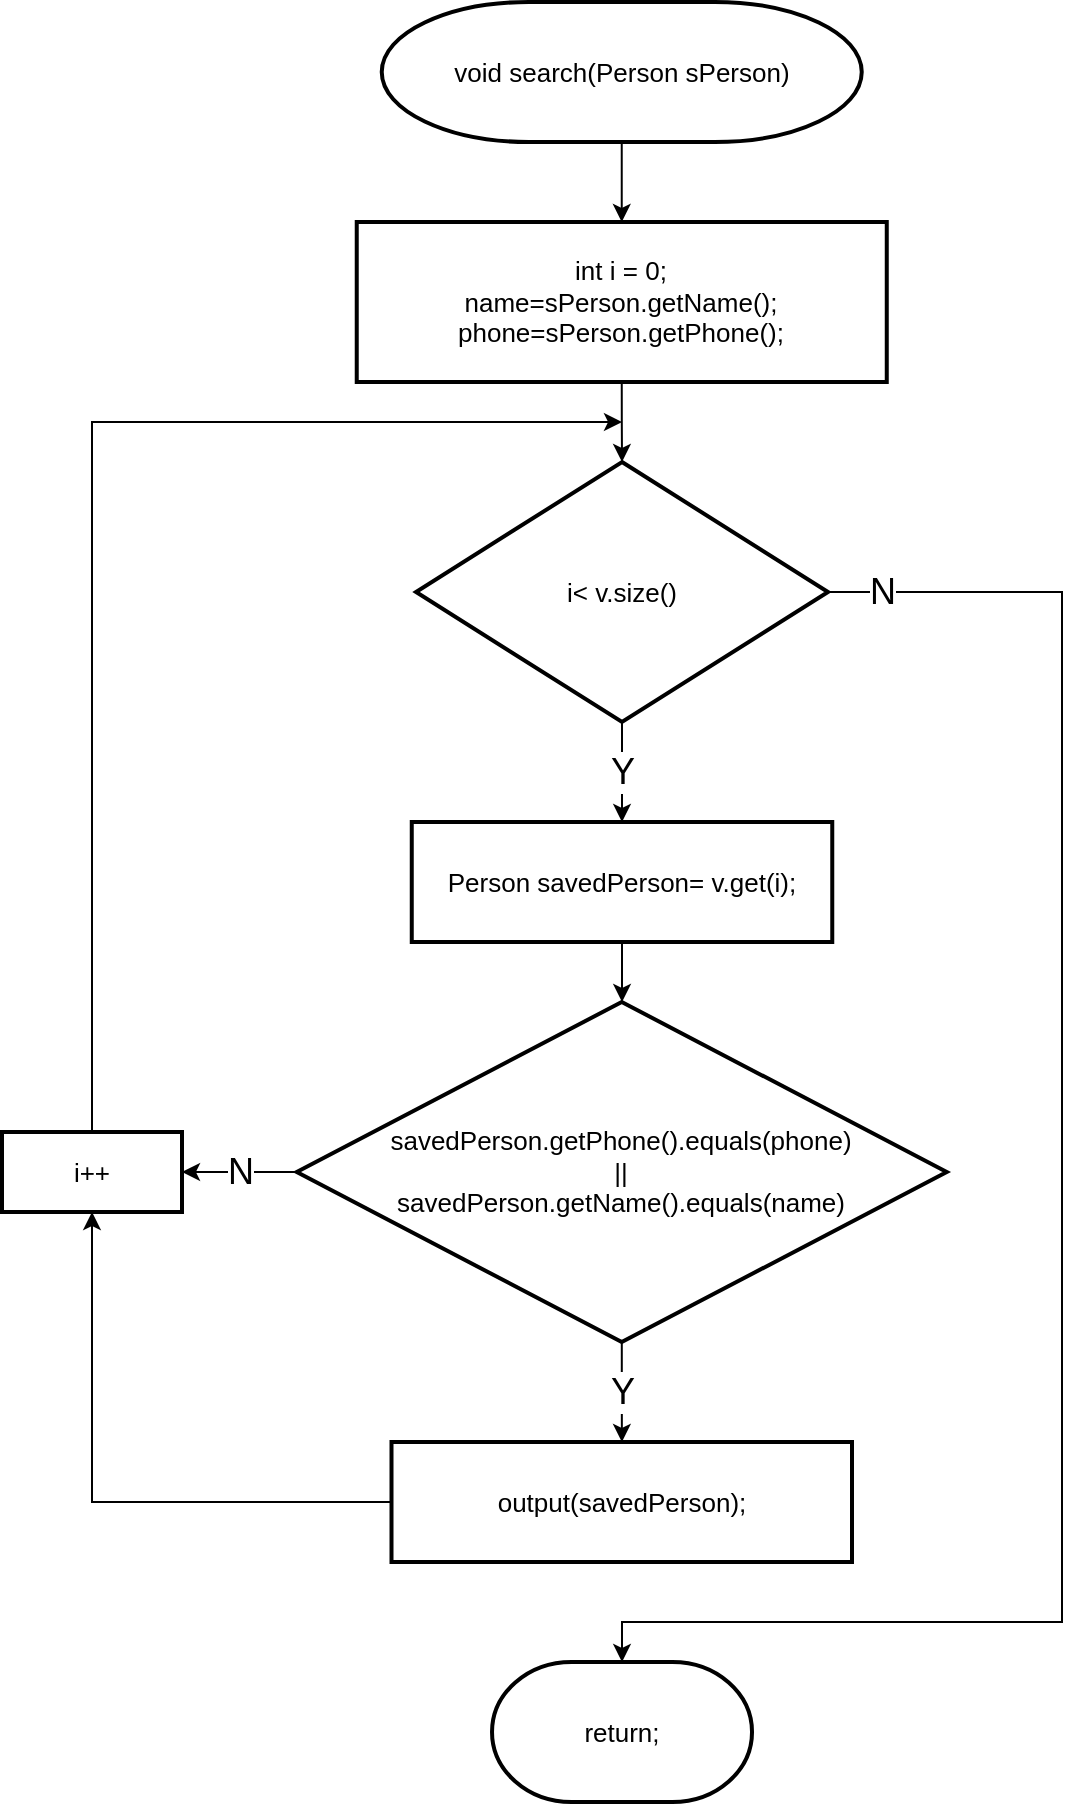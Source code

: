<mxfile version="14.4.8" type="github">
  <diagram id="C5RBs43oDa-KdzZeNtuy" name="Page-1">
    <mxGraphModel dx="3555" dy="1985" grid="0" gridSize="10" guides="1" tooltips="1" connect="1" arrows="1" fold="1" page="1" pageScale="1" pageWidth="827" pageHeight="1169" math="0" shadow="0">
      <root>
        <mxCell id="WIyWlLk6GJQsqaUBKTNV-0" />
        <mxCell id="WIyWlLk6GJQsqaUBKTNV-1" parent="WIyWlLk6GJQsqaUBKTNV-0" />
        <mxCell id="5mgAognZ_FNwbxcrLrHd-68" style="edgeStyle=orthogonalEdgeStyle;rounded=0;orthogonalLoop=1;jettySize=auto;html=1;entryX=0.5;entryY=1;entryDx=0;entryDy=0;fontSize=18;" edge="1" parent="WIyWlLk6GJQsqaUBKTNV-1" source="_8A0RdiCuzYZlv76x9rI-3" target="vujPfZUQDCQlnBkyloqH-31">
          <mxGeometry relative="1" as="geometry" />
        </mxCell>
        <mxCell id="_8A0RdiCuzYZlv76x9rI-3" value="output(savedPerson);" style="rounded=1;whiteSpace=wrap;html=1;absoluteArcSize=1;arcSize=0;strokeWidth=2;fontSize=13;" parent="WIyWlLk6GJQsqaUBKTNV-1" vertex="1">
          <mxGeometry x="324.75" y="820" width="230.25" height="60" as="geometry" />
        </mxCell>
        <mxCell id="vujPfZUQDCQlnBkyloqH-1" value="return;" style="strokeWidth=2;html=1;shape=mxgraph.flowchart.terminator;whiteSpace=wrap;fontSize=13;" parent="WIyWlLk6GJQsqaUBKTNV-1" vertex="1">
          <mxGeometry x="375.01" y="930" width="130" height="70" as="geometry" />
        </mxCell>
        <mxCell id="FMnMa_1F6o-aGxMzG5Tt-18" value="Y" style="edgeStyle=orthogonalEdgeStyle;rounded=0;orthogonalLoop=1;jettySize=auto;html=1;exitX=0.5;exitY=1;exitDx=0;exitDy=0;exitPerimeter=0;entryX=0.5;entryY=0;entryDx=0;entryDy=0;fontSize=18;" parent="WIyWlLk6GJQsqaUBKTNV-1" source="vujPfZUQDCQlnBkyloqH-9" target="FMnMa_1F6o-aGxMzG5Tt-14" edge="1">
          <mxGeometry relative="1" as="geometry" />
        </mxCell>
        <mxCell id="5mgAognZ_FNwbxcrLrHd-67" value="N" style="edgeStyle=orthogonalEdgeStyle;rounded=0;orthogonalLoop=1;jettySize=auto;html=1;entryX=0.5;entryY=0;entryDx=0;entryDy=0;entryPerimeter=0;fontSize=18;" edge="1" parent="WIyWlLk6GJQsqaUBKTNV-1" source="vujPfZUQDCQlnBkyloqH-9" target="vujPfZUQDCQlnBkyloqH-1">
          <mxGeometry x="-0.938" relative="1" as="geometry">
            <Array as="points">
              <mxPoint x="660" y="395" />
              <mxPoint x="660" y="910" />
              <mxPoint x="440" y="910" />
            </Array>
            <mxPoint as="offset" />
          </mxGeometry>
        </mxCell>
        <mxCell id="vujPfZUQDCQlnBkyloqH-9" value="i&amp;lt; v.size()" style="strokeWidth=2;html=1;shape=mxgraph.flowchart.decision;whiteSpace=wrap;fontSize=13;" parent="WIyWlLk6GJQsqaUBKTNV-1" vertex="1">
          <mxGeometry x="337.01" y="330" width="206" height="130" as="geometry" />
        </mxCell>
        <mxCell id="vujPfZUQDCQlnBkyloqH-20" style="edgeStyle=orthogonalEdgeStyle;rounded=0;orthogonalLoop=1;jettySize=auto;html=1;exitX=0.5;exitY=1;exitDx=0;exitDy=0;entryX=0.5;entryY=0;entryDx=0;entryDy=0;entryPerimeter=0;fontSize=13;" parent="WIyWlLk6GJQsqaUBKTNV-1" source="vujPfZUQDCQlnBkyloqH-14" target="vujPfZUQDCQlnBkyloqH-9" edge="1">
          <mxGeometry relative="1" as="geometry">
            <mxPoint x="440.01" y="280" as="sourcePoint" />
          </mxGeometry>
        </mxCell>
        <mxCell id="vujPfZUQDCQlnBkyloqH-14" value="int i = 0;&lt;br&gt;name=&lt;span style=&quot;text-align: left&quot;&gt;sPerson&lt;/span&gt;.getName();&lt;br&gt;phone=&lt;span style=&quot;text-align: left&quot;&gt;sPerson&lt;/span&gt;.getPhone();" style="rounded=1;whiteSpace=wrap;html=1;absoluteArcSize=1;arcSize=0;strokeWidth=2;fontSize=13;" parent="WIyWlLk6GJQsqaUBKTNV-1" vertex="1">
          <mxGeometry x="307.37" y="210" width="265.01" height="80" as="geometry" />
        </mxCell>
        <mxCell id="vujPfZUQDCQlnBkyloqH-33" style="edgeStyle=orthogonalEdgeStyle;rounded=0;orthogonalLoop=1;jettySize=auto;html=1;fontSize=13;" parent="WIyWlLk6GJQsqaUBKTNV-1" source="vujPfZUQDCQlnBkyloqH-31" edge="1">
          <mxGeometry relative="1" as="geometry">
            <Array as="points">
              <mxPoint x="175" y="310" />
            </Array>
            <mxPoint x="440" y="310" as="targetPoint" />
          </mxGeometry>
        </mxCell>
        <mxCell id="vujPfZUQDCQlnBkyloqH-31" value="i++" style="rounded=1;whiteSpace=wrap;html=1;absoluteArcSize=1;arcSize=0;strokeWidth=2;fontSize=13;" parent="WIyWlLk6GJQsqaUBKTNV-1" vertex="1">
          <mxGeometry x="130" y="665" width="90" height="40" as="geometry" />
        </mxCell>
        <mxCell id="FMnMa_1F6o-aGxMzG5Tt-19" style="edgeStyle=orthogonalEdgeStyle;rounded=0;orthogonalLoop=1;jettySize=auto;html=1;exitX=0.5;exitY=1;exitDx=0;exitDy=0;entryX=0.5;entryY=0;entryDx=0;entryDy=0;entryPerimeter=0;fontSize=13;" parent="WIyWlLk6GJQsqaUBKTNV-1" source="FMnMa_1F6o-aGxMzG5Tt-14" edge="1">
          <mxGeometry relative="1" as="geometry">
            <mxPoint x="440.02" y="600" as="targetPoint" />
          </mxGeometry>
        </mxCell>
        <mxCell id="FMnMa_1F6o-aGxMzG5Tt-14" value="Person savedPerson= v.get(i);" style="rounded=1;whiteSpace=wrap;html=1;absoluteArcSize=1;arcSize=0;strokeWidth=2;fontSize=13;" parent="WIyWlLk6GJQsqaUBKTNV-1" vertex="1">
          <mxGeometry x="334.88" y="510" width="210.25" height="60" as="geometry" />
        </mxCell>
        <mxCell id="5mgAognZ_FNwbxcrLrHd-69" value="" style="edgeStyle=orthogonalEdgeStyle;rounded=0;orthogonalLoop=1;jettySize=auto;html=1;fontSize=18;" edge="1" parent="WIyWlLk6GJQsqaUBKTNV-1" source="FMnMa_1F6o-aGxMzG5Tt-15" target="vujPfZUQDCQlnBkyloqH-14">
          <mxGeometry relative="1" as="geometry" />
        </mxCell>
        <mxCell id="FMnMa_1F6o-aGxMzG5Tt-15" value="&lt;span style=&quot;text-align: left ; font-size: 13px&quot;&gt;void search(Person sPerson)&lt;/span&gt;" style="strokeWidth=2;html=1;shape=mxgraph.flowchart.terminator;whiteSpace=wrap;fontSize=13;" parent="WIyWlLk6GJQsqaUBKTNV-1" vertex="1">
          <mxGeometry x="319.87" y="100" width="240" height="70" as="geometry" />
        </mxCell>
        <mxCell id="5mgAognZ_FNwbxcrLrHd-65" value="Y" style="edgeStyle=orthogonalEdgeStyle;rounded=0;orthogonalLoop=1;jettySize=auto;html=1;fontSize=18;" edge="1" parent="WIyWlLk6GJQsqaUBKTNV-1" source="5mgAognZ_FNwbxcrLrHd-22" target="_8A0RdiCuzYZlv76x9rI-3">
          <mxGeometry relative="1" as="geometry" />
        </mxCell>
        <mxCell id="5mgAognZ_FNwbxcrLrHd-66" value="N" style="edgeStyle=orthogonalEdgeStyle;rounded=0;orthogonalLoop=1;jettySize=auto;html=1;fontSize=18;" edge="1" parent="WIyWlLk6GJQsqaUBKTNV-1" source="5mgAognZ_FNwbxcrLrHd-22" target="vujPfZUQDCQlnBkyloqH-31">
          <mxGeometry relative="1" as="geometry" />
        </mxCell>
        <mxCell id="5mgAognZ_FNwbxcrLrHd-22" value="savedPerson.getPhone().equals(&lt;span style=&quot;text-align: left&quot;&gt;phone&lt;/span&gt;)&lt;br&gt;||&lt;br&gt;savedPerson.getName().equals(name)" style="strokeWidth=2;html=1;shape=mxgraph.flowchart.decision;whiteSpace=wrap;fontSize=13;" vertex="1" parent="WIyWlLk6GJQsqaUBKTNV-1">
          <mxGeometry x="277.38" y="600" width="324.99" height="170" as="geometry" />
        </mxCell>
      </root>
    </mxGraphModel>
  </diagram>
</mxfile>
